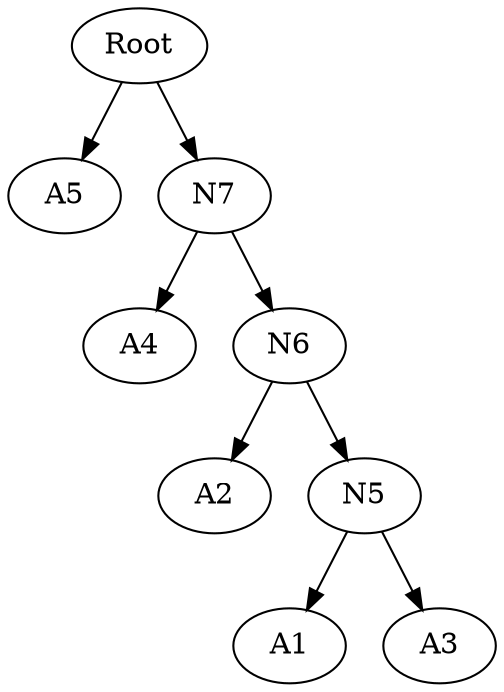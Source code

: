 digraph Tree {
"Root" -> "A5";
"Root" -> "N7";
"N7" -> "A4";
"N7" -> "N6";
"N6" -> "A2";
"N6" -> "N5";
"N5" -> "A1";
"N5" -> "A3";
}
